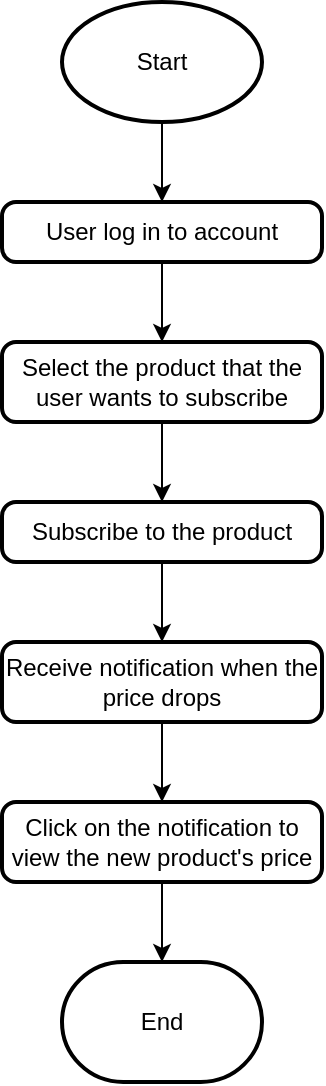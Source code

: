 <mxfile version="24.7.17">
  <diagram name="Page-1" id="nAaoERNEGEflX4ynO5Wu">
    <mxGraphModel dx="1242" dy="855" grid="1" gridSize="10" guides="1" tooltips="1" connect="1" arrows="1" fold="1" page="1" pageScale="1" pageWidth="850" pageHeight="1100" math="0" shadow="0">
      <root>
        <mxCell id="0" />
        <mxCell id="1" parent="0" />
        <mxCell id="9HvHPpwTd5oeUDq3rVVy-8" style="edgeStyle=orthogonalEdgeStyle;rounded=0;orthogonalLoop=1;jettySize=auto;html=1;entryX=0.5;entryY=0;entryDx=0;entryDy=0;" edge="1" parent="1" source="9HvHPpwTd5oeUDq3rVVy-1" target="9HvHPpwTd5oeUDq3rVVy-2">
          <mxGeometry relative="1" as="geometry" />
        </mxCell>
        <mxCell id="9HvHPpwTd5oeUDq3rVVy-1" value="Start" style="strokeWidth=2;html=1;shape=mxgraph.flowchart.start_1;whiteSpace=wrap;" vertex="1" parent="1">
          <mxGeometry x="350" y="30" width="100" height="60" as="geometry" />
        </mxCell>
        <mxCell id="9HvHPpwTd5oeUDq3rVVy-9" style="edgeStyle=orthogonalEdgeStyle;rounded=0;orthogonalLoop=1;jettySize=auto;html=1;exitX=0.5;exitY=1;exitDx=0;exitDy=0;" edge="1" parent="1" source="9HvHPpwTd5oeUDq3rVVy-2" target="9HvHPpwTd5oeUDq3rVVy-3">
          <mxGeometry relative="1" as="geometry" />
        </mxCell>
        <mxCell id="9HvHPpwTd5oeUDq3rVVy-2" value="User log in to account" style="rounded=1;whiteSpace=wrap;html=1;absoluteArcSize=1;arcSize=14;strokeWidth=2;" vertex="1" parent="1">
          <mxGeometry x="320" y="130" width="160" height="30" as="geometry" />
        </mxCell>
        <mxCell id="9HvHPpwTd5oeUDq3rVVy-10" style="edgeStyle=orthogonalEdgeStyle;rounded=0;orthogonalLoop=1;jettySize=auto;html=1;exitX=0.5;exitY=1;exitDx=0;exitDy=0;entryX=0.5;entryY=0;entryDx=0;entryDy=0;" edge="1" parent="1" source="9HvHPpwTd5oeUDq3rVVy-3" target="9HvHPpwTd5oeUDq3rVVy-4">
          <mxGeometry relative="1" as="geometry" />
        </mxCell>
        <mxCell id="9HvHPpwTd5oeUDq3rVVy-3" value="Select the product that the user wants to subscribe" style="rounded=1;whiteSpace=wrap;html=1;absoluteArcSize=1;arcSize=14;strokeWidth=2;" vertex="1" parent="1">
          <mxGeometry x="320" y="200" width="160" height="40" as="geometry" />
        </mxCell>
        <mxCell id="9HvHPpwTd5oeUDq3rVVy-11" style="edgeStyle=orthogonalEdgeStyle;rounded=0;orthogonalLoop=1;jettySize=auto;html=1;exitX=0.5;exitY=1;exitDx=0;exitDy=0;entryX=0.5;entryY=0;entryDx=0;entryDy=0;" edge="1" parent="1" source="9HvHPpwTd5oeUDq3rVVy-4" target="9HvHPpwTd5oeUDq3rVVy-5">
          <mxGeometry relative="1" as="geometry" />
        </mxCell>
        <mxCell id="9HvHPpwTd5oeUDq3rVVy-4" value="Subscribe to the product" style="rounded=1;whiteSpace=wrap;html=1;absoluteArcSize=1;arcSize=14;strokeWidth=2;" vertex="1" parent="1">
          <mxGeometry x="320" y="280" width="160" height="30" as="geometry" />
        </mxCell>
        <mxCell id="9HvHPpwTd5oeUDq3rVVy-12" style="edgeStyle=orthogonalEdgeStyle;rounded=0;orthogonalLoop=1;jettySize=auto;html=1;exitX=0.5;exitY=1;exitDx=0;exitDy=0;entryX=0.5;entryY=0;entryDx=0;entryDy=0;" edge="1" parent="1" source="9HvHPpwTd5oeUDq3rVVy-5" target="9HvHPpwTd5oeUDq3rVVy-6">
          <mxGeometry relative="1" as="geometry" />
        </mxCell>
        <mxCell id="9HvHPpwTd5oeUDq3rVVy-5" value="Receive notification when the price drops" style="rounded=1;whiteSpace=wrap;html=1;absoluteArcSize=1;arcSize=14;strokeWidth=2;" vertex="1" parent="1">
          <mxGeometry x="320" y="350" width="160" height="40" as="geometry" />
        </mxCell>
        <mxCell id="9HvHPpwTd5oeUDq3rVVy-13" style="edgeStyle=orthogonalEdgeStyle;rounded=0;orthogonalLoop=1;jettySize=auto;html=1;exitX=0.5;exitY=1;exitDx=0;exitDy=0;" edge="1" parent="1" source="9HvHPpwTd5oeUDq3rVVy-6" target="9HvHPpwTd5oeUDq3rVVy-7">
          <mxGeometry relative="1" as="geometry" />
        </mxCell>
        <mxCell id="9HvHPpwTd5oeUDq3rVVy-6" value="Click on the notification to view the new product&#39;s price" style="rounded=1;whiteSpace=wrap;html=1;absoluteArcSize=1;arcSize=14;strokeWidth=2;" vertex="1" parent="1">
          <mxGeometry x="320" y="430" width="160" height="40" as="geometry" />
        </mxCell>
        <mxCell id="9HvHPpwTd5oeUDq3rVVy-7" value="End" style="strokeWidth=2;html=1;shape=mxgraph.flowchart.terminator;whiteSpace=wrap;" vertex="1" parent="1">
          <mxGeometry x="350" y="510" width="100" height="60" as="geometry" />
        </mxCell>
      </root>
    </mxGraphModel>
  </diagram>
</mxfile>
